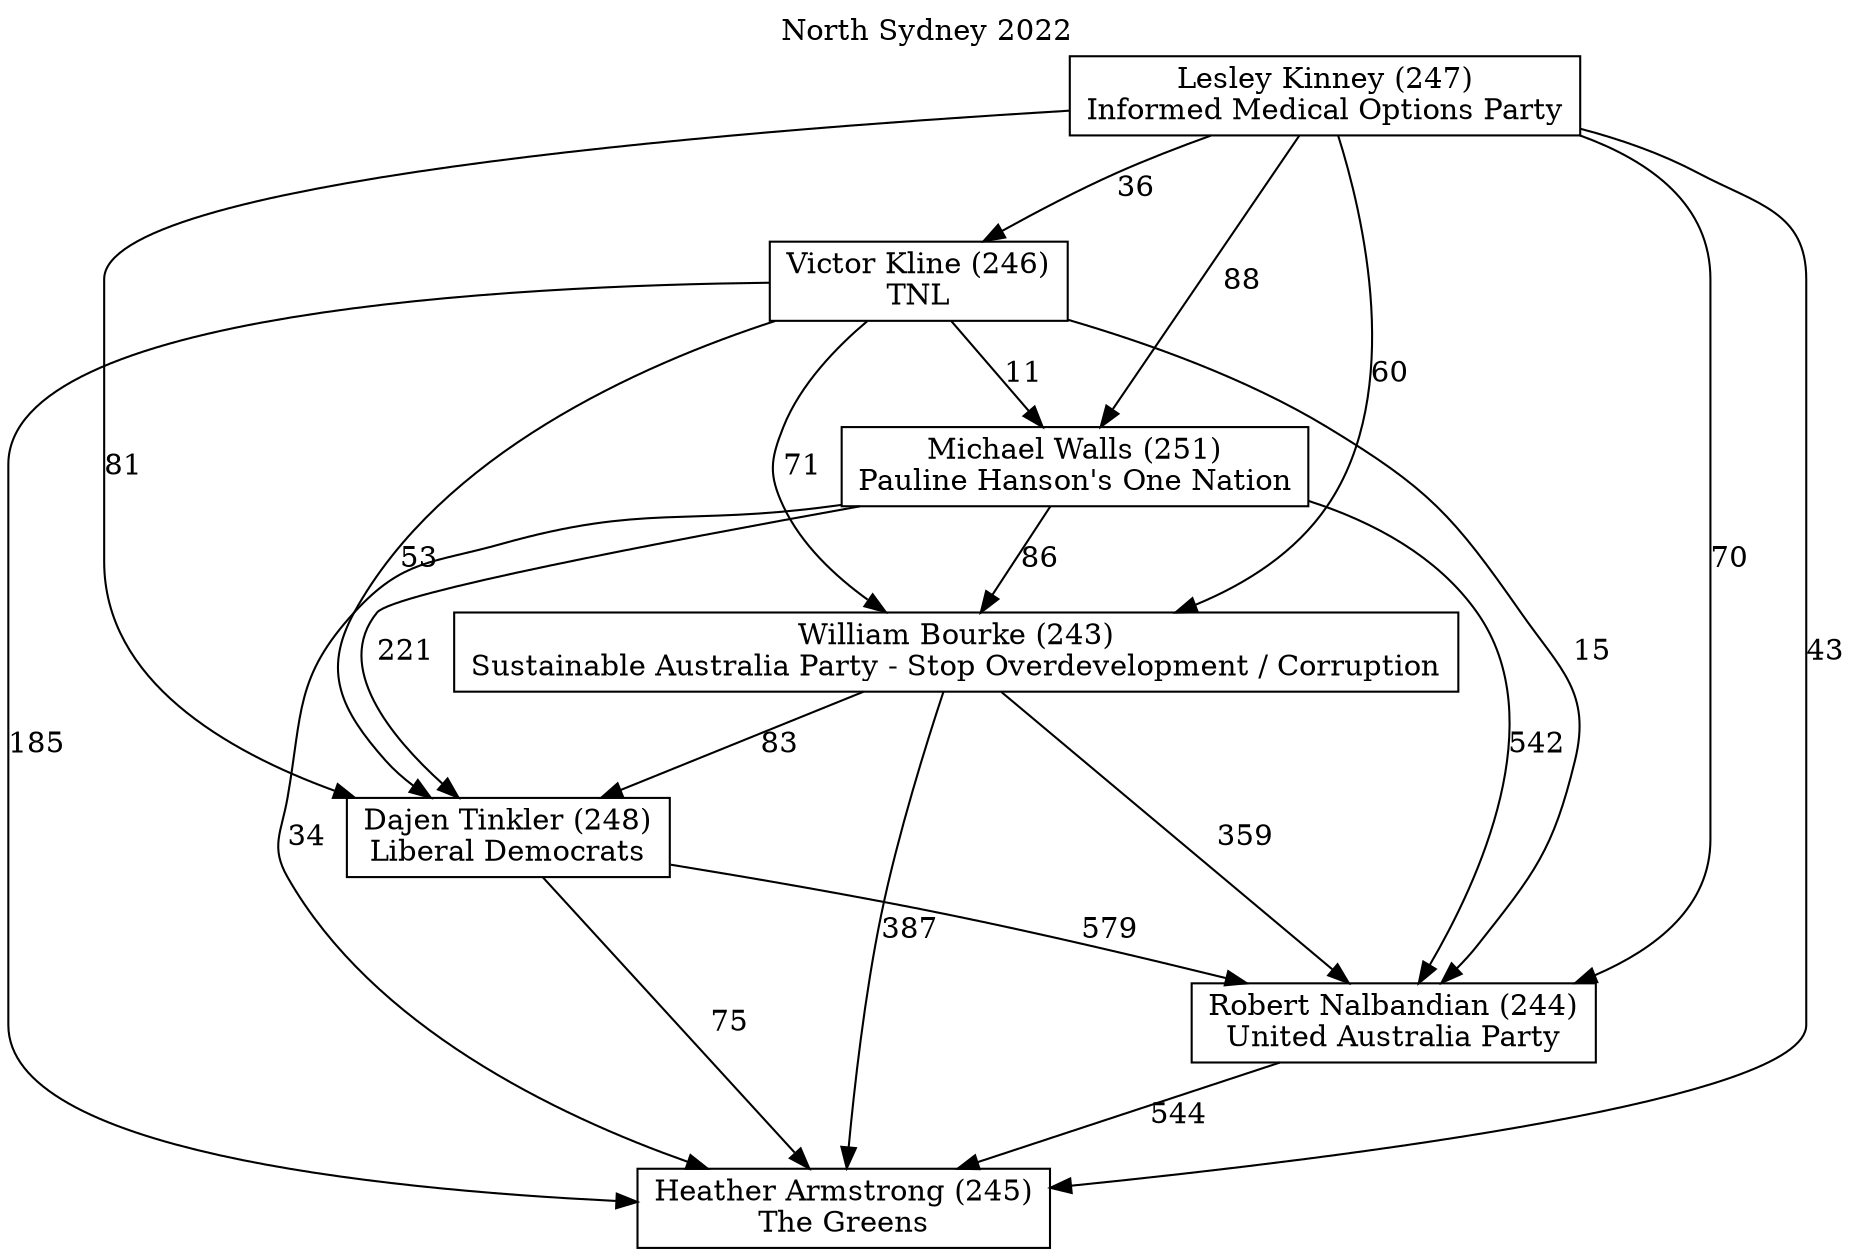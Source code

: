 // House preference flow
digraph "Heather Armstrong (245)_North Sydney_2022" {
	graph [label="North Sydney 2022" labelloc=t mclimit=10]
	node [shape=box]
	"Robert Nalbandian (244)" [label="Robert Nalbandian (244)
United Australia Party"]
	"Heather Armstrong (245)" [label="Heather Armstrong (245)
The Greens"]
	"Lesley Kinney (247)" [label="Lesley Kinney (247)
Informed Medical Options Party"]
	"William Bourke (243)" [label="William Bourke (243)
Sustainable Australia Party - Stop Overdevelopment / Corruption"]
	"Victor Kline (246)" [label="Victor Kline (246)
TNL"]
	"Dajen Tinkler (248)" [label="Dajen Tinkler (248)
Liberal Democrats"]
	"Michael Walls (251)" [label="Michael Walls (251)
Pauline Hanson's One Nation"]
	"Lesley Kinney (247)" -> "Robert Nalbandian (244)" [label=70]
	"Victor Kline (246)" -> "William Bourke (243)" [label=71]
	"Lesley Kinney (247)" -> "William Bourke (243)" [label=60]
	"William Bourke (243)" -> "Heather Armstrong (245)" [label=387]
	"Victor Kline (246)" -> "Robert Nalbandian (244)" [label=15]
	"Michael Walls (251)" -> "Heather Armstrong (245)" [label=34]
	"Lesley Kinney (247)" -> "Dajen Tinkler (248)" [label=81]
	"Michael Walls (251)" -> "Dajen Tinkler (248)" [label=221]
	"Michael Walls (251)" -> "William Bourke (243)" [label=86]
	"Lesley Kinney (247)" -> "Michael Walls (251)" [label=88]
	"William Bourke (243)" -> "Dajen Tinkler (248)" [label=83]
	"Lesley Kinney (247)" -> "Victor Kline (246)" [label=36]
	"Lesley Kinney (247)" -> "Heather Armstrong (245)" [label=43]
	"Dajen Tinkler (248)" -> "Heather Armstrong (245)" [label=75]
	"Robert Nalbandian (244)" -> "Heather Armstrong (245)" [label=544]
	"Michael Walls (251)" -> "Robert Nalbandian (244)" [label=542]
	"Victor Kline (246)" -> "Heather Armstrong (245)" [label=185]
	"William Bourke (243)" -> "Robert Nalbandian (244)" [label=359]
	"Victor Kline (246)" -> "Michael Walls (251)" [label=11]
	"Victor Kline (246)" -> "Dajen Tinkler (248)" [label=53]
	"Dajen Tinkler (248)" -> "Robert Nalbandian (244)" [label=579]
}
